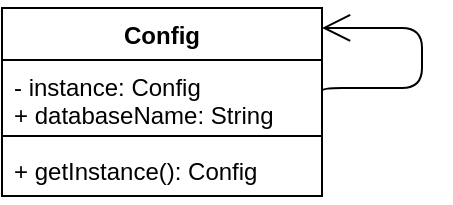 <mxfile version="14.6.13" type="device"><diagram id="Iv_5YH1tZ6YiZW04ixuS" name="Страница 1"><mxGraphModel dx="677" dy="391" grid="1" gridSize="10" guides="1" tooltips="1" connect="1" arrows="1" fold="1" page="1" pageScale="1" pageWidth="827" pageHeight="1169" math="0" shadow="0"><root><mxCell id="0"/><mxCell id="1" parent="0"/><mxCell id="fuELQrJNdyAHLGAyZFrW-51" value="Config" style="swimlane;fontStyle=1;align=center;verticalAlign=top;childLayout=stackLayout;horizontal=1;startSize=26;horizontalStack=0;resizeParent=1;resizeParentMax=0;resizeLast=0;collapsible=1;marginBottom=0;" vertex="1" parent="1"><mxGeometry x="290" y="420" width="160" height="94" as="geometry"/></mxCell><mxCell id="fuELQrJNdyAHLGAyZFrW-52" value="- instance: Config&#10;+ databaseName: String" style="text;strokeColor=none;fillColor=none;align=left;verticalAlign=top;spacingLeft=4;spacingRight=4;overflow=hidden;rotatable=0;points=[[0,0.5],[1,0.5]];portConstraint=eastwest;" vertex="1" parent="fuELQrJNdyAHLGAyZFrW-51"><mxGeometry y="26" width="160" height="34" as="geometry"/></mxCell><mxCell id="fuELQrJNdyAHLGAyZFrW-53" value="" style="line;strokeWidth=1;fillColor=none;align=left;verticalAlign=middle;spacingTop=-1;spacingLeft=3;spacingRight=3;rotatable=0;labelPosition=right;points=[];portConstraint=eastwest;" vertex="1" parent="fuELQrJNdyAHLGAyZFrW-51"><mxGeometry y="60" width="160" height="8" as="geometry"/></mxCell><mxCell id="fuELQrJNdyAHLGAyZFrW-54" value="+ getInstance(): Config" style="text;strokeColor=none;fillColor=none;align=left;verticalAlign=top;spacingLeft=4;spacingRight=4;overflow=hidden;rotatable=0;points=[[0,0.5],[1,0.5]];portConstraint=eastwest;" vertex="1" parent="fuELQrJNdyAHLGAyZFrW-51"><mxGeometry y="68" width="160" height="26" as="geometry"/></mxCell><mxCell id="fuELQrJNdyAHLGAyZFrW-55" value="" style="endArrow=open;endFill=1;endSize=12;html=1;exitX=1;exitY=0.5;exitDx=0;exitDy=0;entryX=1;entryY=0.106;entryDx=0;entryDy=0;entryPerimeter=0;" edge="1" parent="fuELQrJNdyAHLGAyZFrW-51" source="fuELQrJNdyAHLGAyZFrW-52" target="fuELQrJNdyAHLGAyZFrW-51"><mxGeometry width="160" relative="1" as="geometry"><mxPoint x="180" y="40" as="sourcePoint"/><mxPoint x="180" y="10" as="targetPoint"/><Array as="points"><mxPoint x="160" y="40"/><mxPoint x="210" y="40"/><mxPoint x="210" y="10"/></Array></mxGeometry></mxCell></root></mxGraphModel></diagram></mxfile>